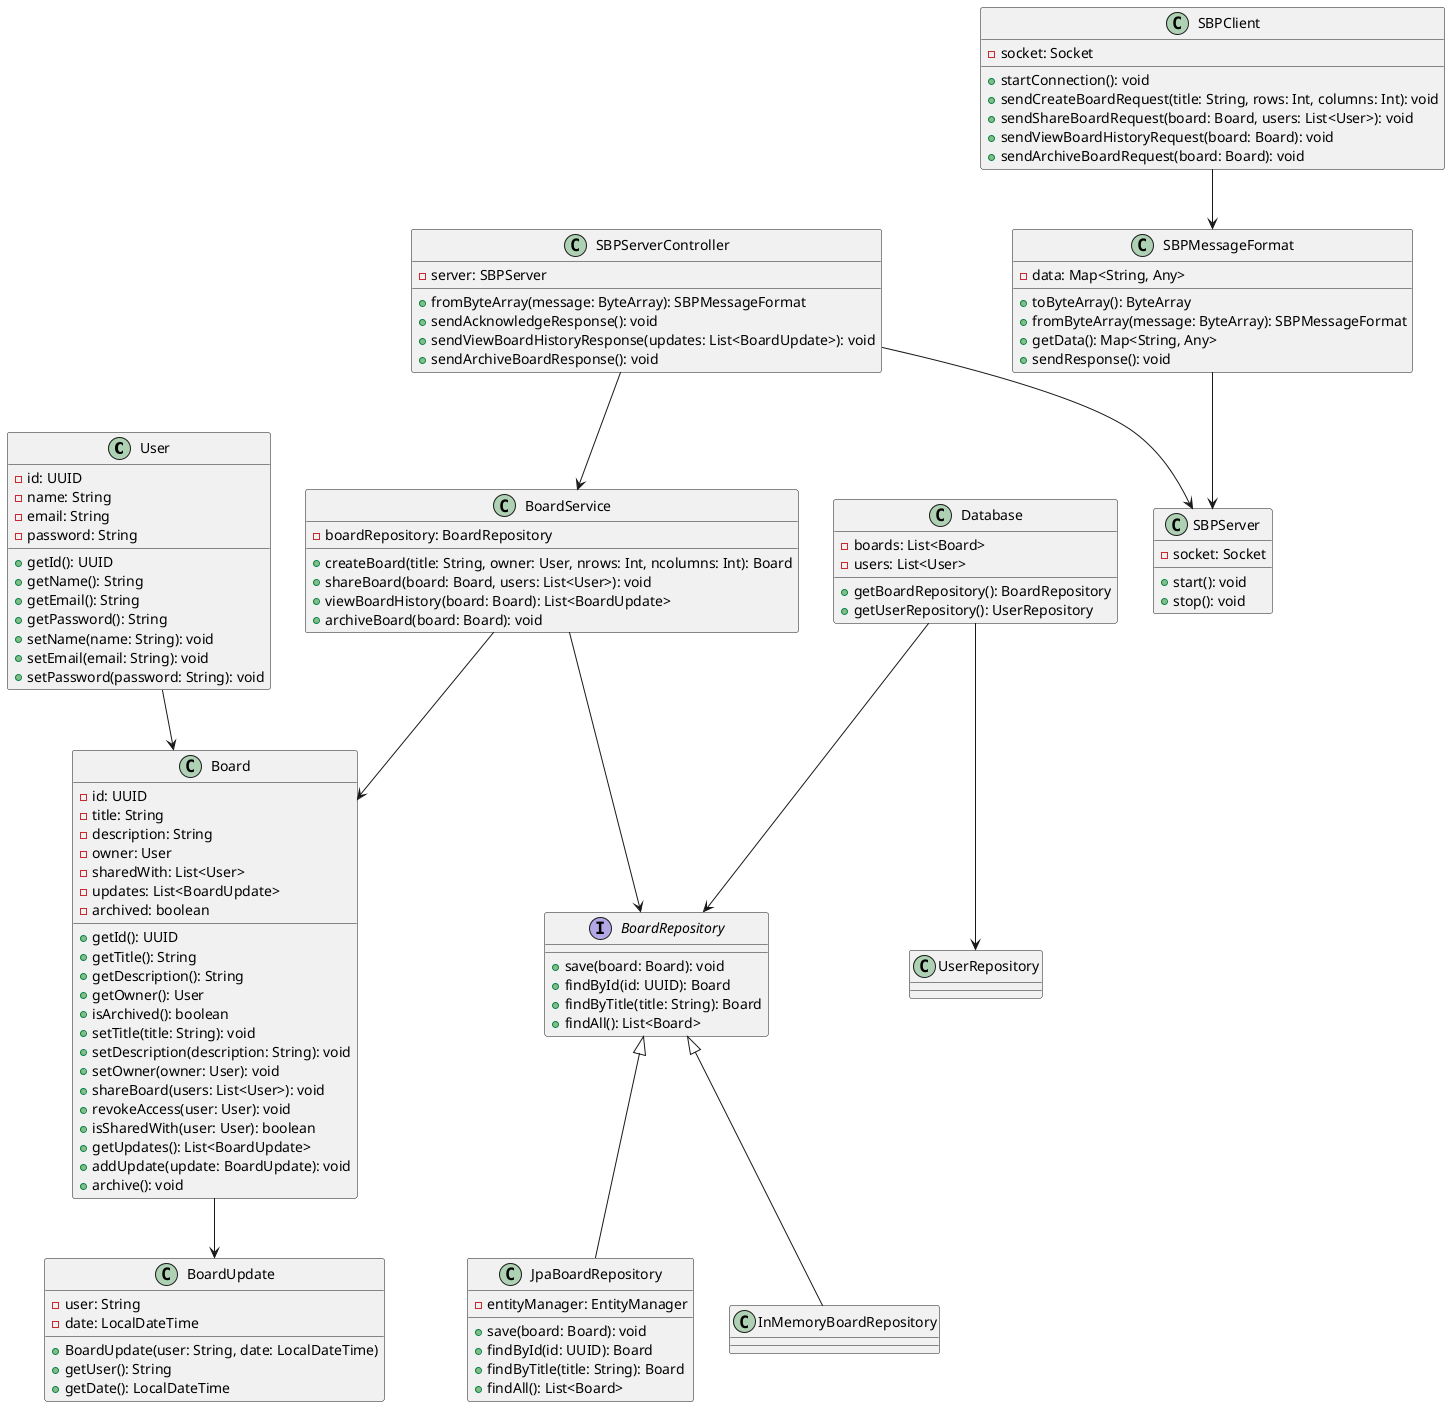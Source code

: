 @startuml
class User {
    -id: UUID
    -name: String
    -email: String
    -password: String
    +getId(): UUID
    +getName(): String
    +getEmail(): String
    +getPassword(): String
    +setName(name: String): void
    +setEmail(email: String): void
    +setPassword(password: String): void
}

class Board {
    -id: UUID
    -title: String
    -description: String
    -owner: User
    -sharedWith: List<User>
    -updates: List<BoardUpdate>
    -archived: boolean
    +getId(): UUID
    +getTitle(): String
    +getDescription(): String
    +getOwner(): User
    +isArchived(): boolean
    +setTitle(title: String): void
    +setDescription(description: String): void
    +setOwner(owner: User): void
    +shareBoard(users: List<User>): void
    +revokeAccess(user: User): void
    +isSharedWith(user: User): boolean
    +getUpdates(): List<BoardUpdate>
    +addUpdate(update: BoardUpdate): void
    +archive(): void
}

class BoardUpdate {
    -user: String
    -date: LocalDateTime
    +BoardUpdate(user: String, date: LocalDateTime)
    +getUser(): String
    +getDate(): LocalDateTime
}

interface BoardRepository {
    +save(board: Board): void
    +findById(id: UUID): Board
    +findByTitle(title: String): Board
    +findAll(): List<Board>
}

class JpaBoardRepository {
    -entityManager: EntityManager
    +save(board: Board): void
    +findById(id: UUID): Board
    +findByTitle(title: String): Board
    +findAll(): List<Board>
}

class BoardService {
    -boardRepository: BoardRepository
    +createBoard(title: String, owner: User, nrows: Int, ncolumns: Int): Board
    +shareBoard(board: Board, users: List<User>): void
    +viewBoardHistory(board: Board): List<BoardUpdate>
    +archiveBoard(board: Board): void
}

class SBPClient {
    -socket: Socket
    +startConnection(): void
    +sendCreateBoardRequest(title: String, rows: Int, columns: Int): void
    +sendShareBoardRequest(board: Board, users: List<User>): void
    +sendViewBoardHistoryRequest(board: Board): void
    +sendArchiveBoardRequest(board: Board): void
}

class SBPServer {
    -socket: Socket
    +start(): void
    +stop(): void
}

class SBPServerController {
    -server: SBPServer
    +fromByteArray(message: ByteArray): SBPMessageFormat
    +sendAcknowledgeResponse(): void
    +sendViewBoardHistoryResponse(updates: List<BoardUpdate>): void
    +sendArchiveBoardResponse(): void
}

class SBPMessageFormat {
    -data: Map<String, Any>
    +toByteArray(): ByteArray
    +fromByteArray(message: ByteArray): SBPMessageFormat
    +getData(): Map<String, Any>
    +sendResponse(): void
}

class Database {
    -boards: List<Board>
    -users: List<User>
    +getBoardRepository(): BoardRepository
    +getUserRepository(): UserRepository
}

User --> Board
Board --> BoardUpdate
BoardRepository <|-- JpaBoardRepository
BoardRepository <|-- InMemoryBoardRepository
Database --> BoardRepository
Database --> UserRepository
BoardService --> BoardRepository
SBPClient --> SBPMessageFormat
SBPMessageFormat --> SBPServer
SBPServerController --> SBPServer
SBPServerController --> BoardService
BoardService --> Board
@enduml